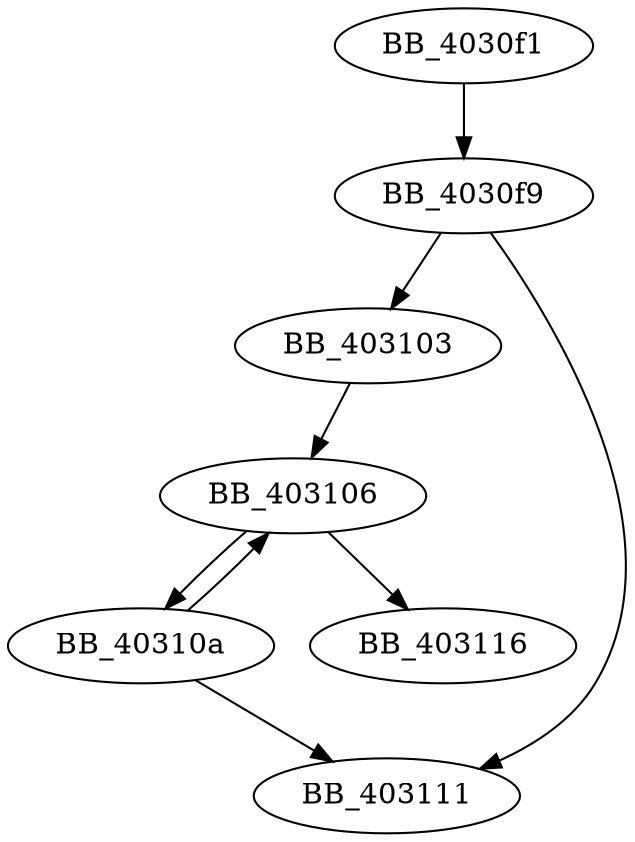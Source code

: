 DiGraph __IsExceptionObjectToBeDestroyed{
BB_4030f1->BB_4030f9
BB_4030f9->BB_403103
BB_4030f9->BB_403111
BB_403103->BB_403106
BB_403106->BB_40310a
BB_403106->BB_403116
BB_40310a->BB_403106
BB_40310a->BB_403111
}
